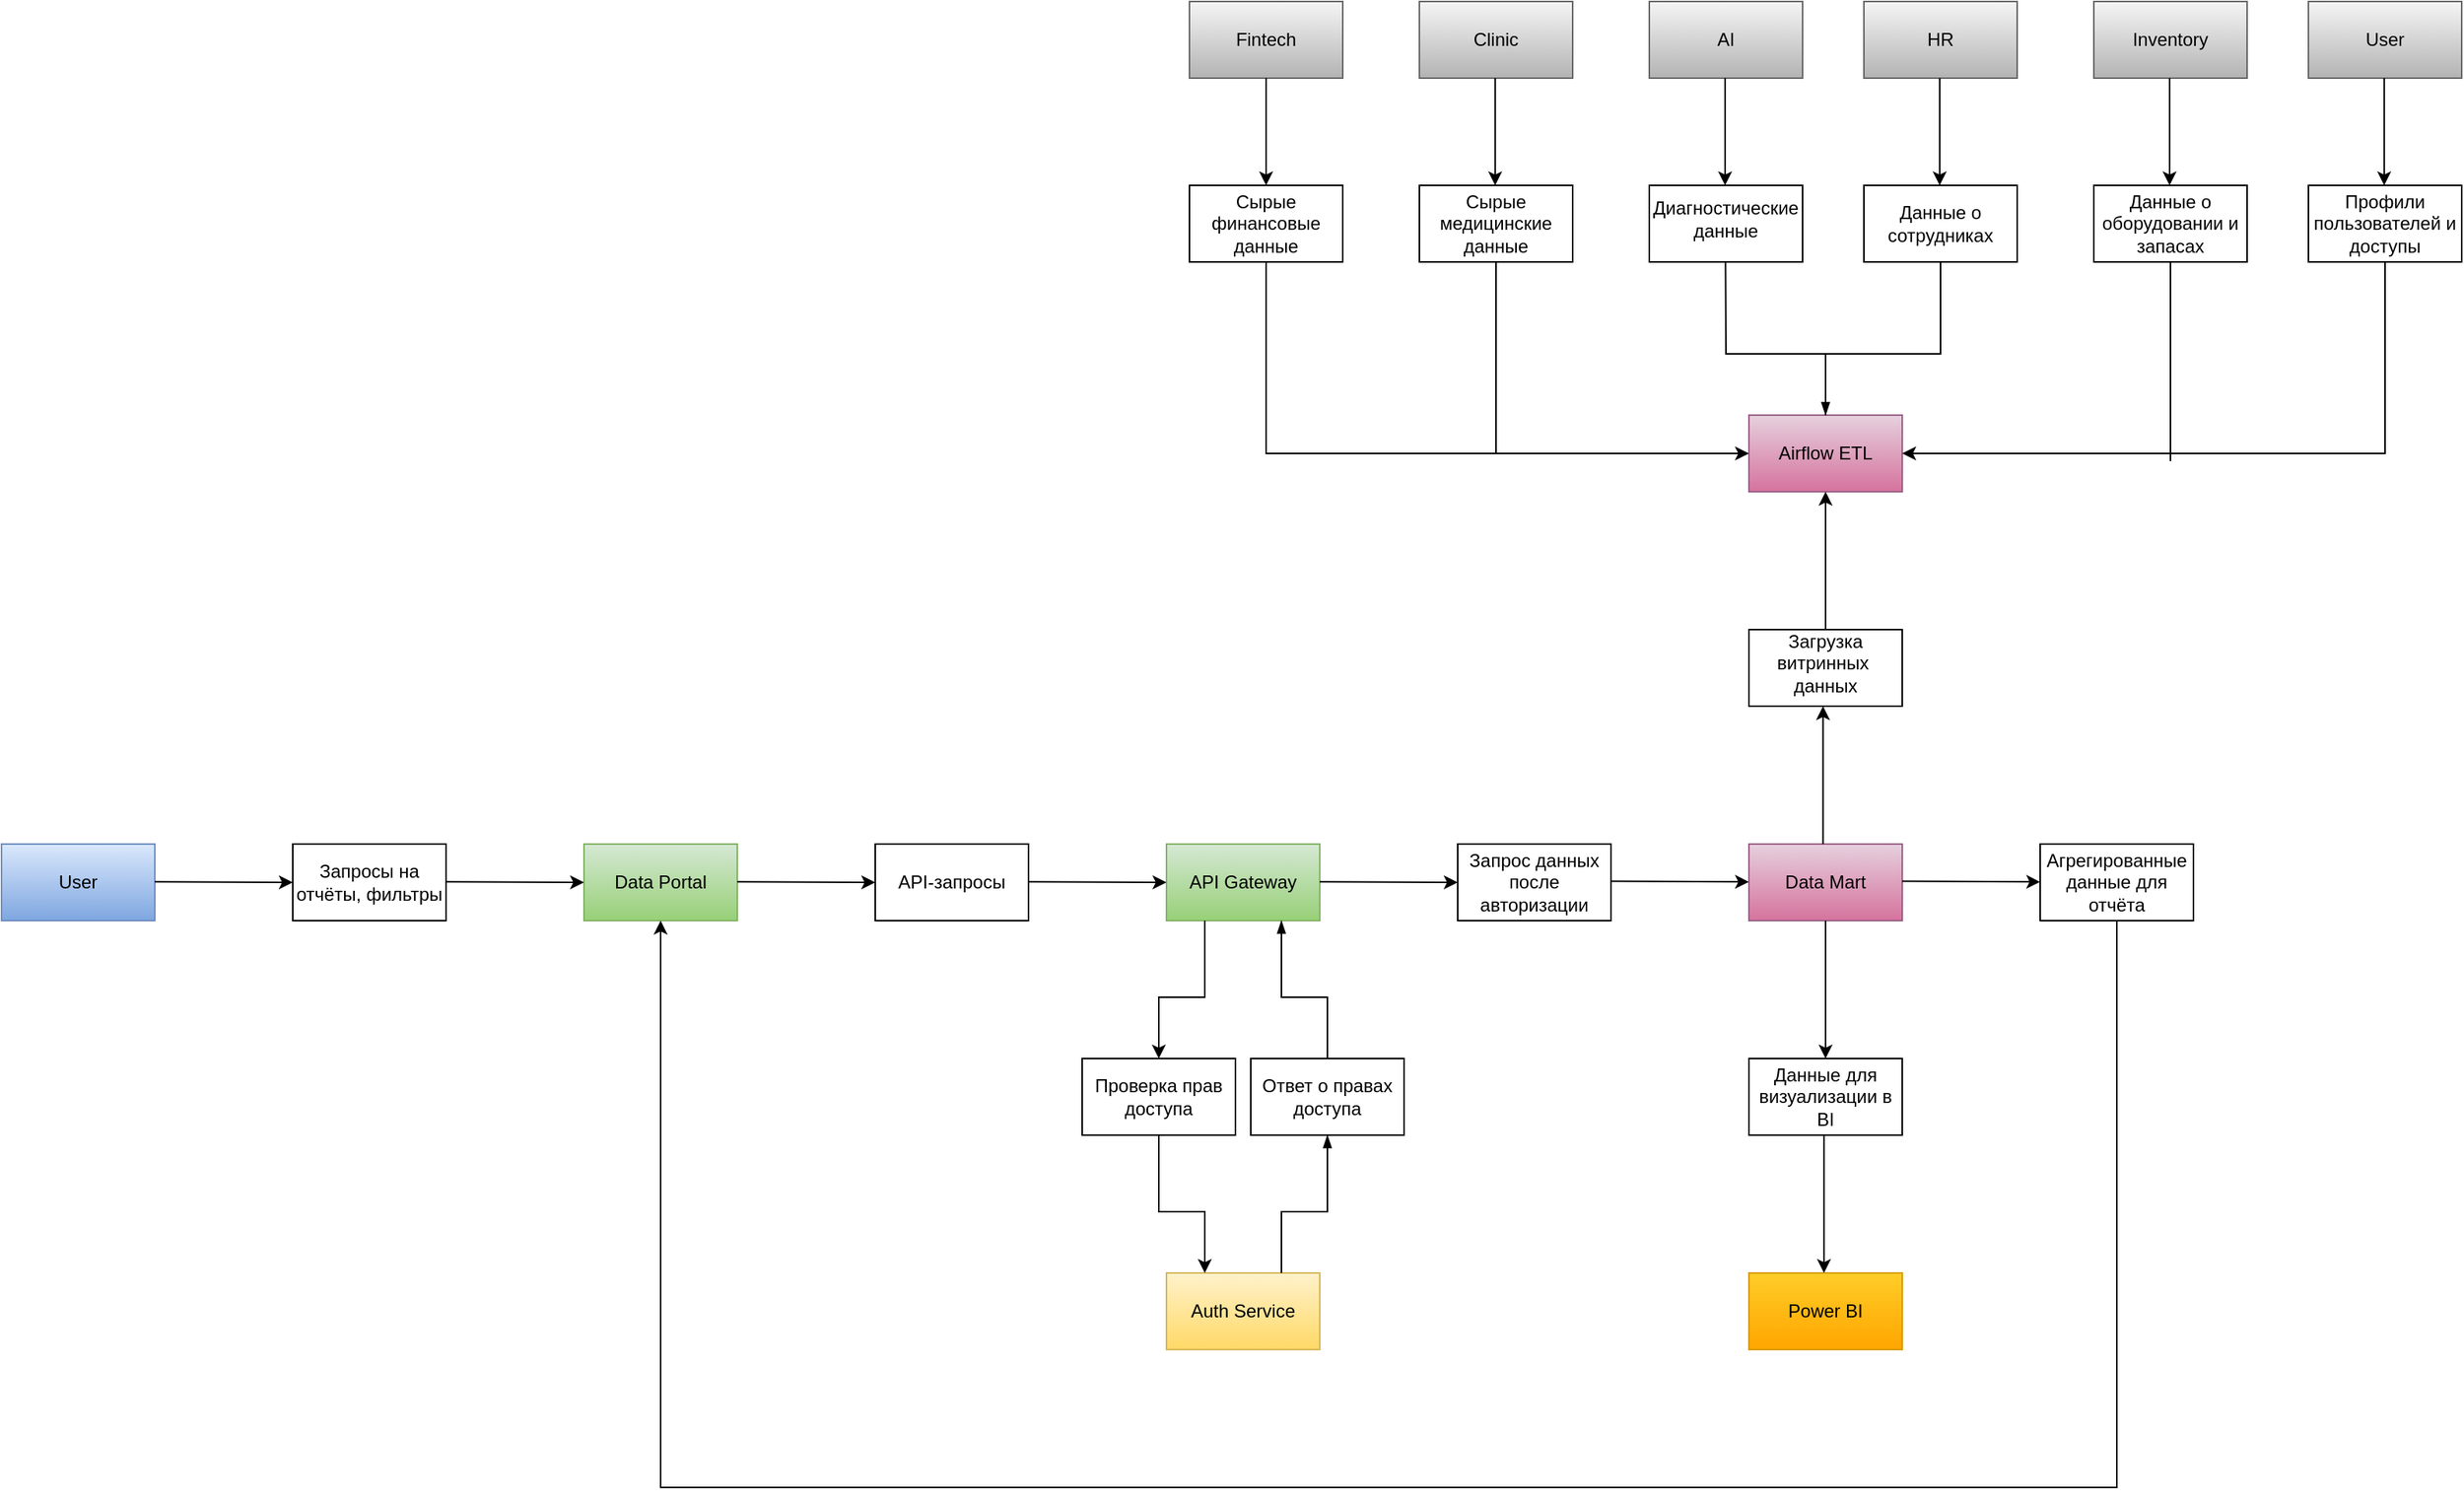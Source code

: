 <mxfile version="26.1.1">
  <diagram name="Page-1" id="fxIl6oR33fxB2Xth4Tn-">
    <mxGraphModel dx="2628" dy="854" grid="0" gridSize="10" guides="1" tooltips="1" connect="1" arrows="1" fold="1" page="0" pageScale="1" pageWidth="827" pageHeight="1169" math="0" shadow="0">
      <root>
        <mxCell id="0" />
        <mxCell id="1" parent="0" />
        <mxCell id="CmXEjCUjzRH9S9shecN2-2" value="User" style="html=1;dashed=0;whiteSpace=wrap;fillColor=#dae8fc;gradientColor=#7ea6e0;strokeColor=#6c8ebf;" vertex="1" parent="1">
          <mxGeometry x="50" y="1660" width="100" height="50" as="geometry" />
        </mxCell>
        <mxCell id="CmXEjCUjzRH9S9shecN2-3" value="Data Portal" style="html=1;dashed=0;whiteSpace=wrap;fillColor=#d5e8d4;gradientColor=#97d077;strokeColor=#82b366;" vertex="1" parent="1">
          <mxGeometry x="430" y="1660" width="100" height="50" as="geometry" />
        </mxCell>
        <mxCell id="CmXEjCUjzRH9S9shecN2-4" value="API Gateway" style="html=1;dashed=0;whiteSpace=wrap;fillColor=#d5e8d4;gradientColor=#97d077;strokeColor=#82b366;" vertex="1" parent="1">
          <mxGeometry x="810" y="1660" width="100" height="50" as="geometry" />
        </mxCell>
        <mxCell id="CmXEjCUjzRH9S9shecN2-5" value="Auth Service" style="html=1;dashed=0;whiteSpace=wrap;fillColor=#fff2cc;gradientColor=#ffd966;strokeColor=#d6b656;" vertex="1" parent="1">
          <mxGeometry x="810" y="1940" width="100" height="50" as="geometry" />
        </mxCell>
        <mxCell id="CmXEjCUjzRH9S9shecN2-6" value="Data Mart" style="html=1;dashed=0;whiteSpace=wrap;fillColor=#e6d0de;gradientColor=#d5739d;strokeColor=#996185;" vertex="1" parent="1">
          <mxGeometry x="1190" y="1660" width="100" height="50" as="geometry" />
        </mxCell>
        <mxCell id="CmXEjCUjzRH9S9shecN2-7" value="Power BI" style="html=1;dashed=0;whiteSpace=wrap;fillColor=#ffcd28;gradientColor=#ffa500;strokeColor=#d79b00;" vertex="1" parent="1">
          <mxGeometry x="1190" y="1940" width="100" height="50" as="geometry" />
        </mxCell>
        <mxCell id="CmXEjCUjzRH9S9shecN2-10" value="Airflow ETL" style="html=1;dashed=0;whiteSpace=wrap;fillColor=#e6d0de;gradientColor=#d5739d;strokeColor=#996185;" vertex="1" parent="1">
          <mxGeometry x="1190" y="1380" width="100" height="50" as="geometry" />
        </mxCell>
        <mxCell id="CmXEjCUjzRH9S9shecN2-11" value="Fintech" style="html=1;dashed=0;whiteSpace=wrap;fillColor=#f5f5f5;gradientColor=#b3b3b3;strokeColor=#666666;" vertex="1" parent="1">
          <mxGeometry x="825" y="1110" width="100" height="50" as="geometry" />
        </mxCell>
        <mxCell id="CmXEjCUjzRH9S9shecN2-12" value="Clinic" style="html=1;dashed=0;whiteSpace=wrap;fillColor=#f5f5f5;gradientColor=#b3b3b3;strokeColor=#666666;" vertex="1" parent="1">
          <mxGeometry x="975" y="1110" width="100" height="50" as="geometry" />
        </mxCell>
        <mxCell id="CmXEjCUjzRH9S9shecN2-13" value="AI" style="html=1;dashed=0;whiteSpace=wrap;fillColor=#f5f5f5;gradientColor=#b3b3b3;strokeColor=#666666;" vertex="1" parent="1">
          <mxGeometry x="1125" y="1110" width="100" height="50" as="geometry" />
        </mxCell>
        <mxCell id="CmXEjCUjzRH9S9shecN2-14" value="HR" style="html=1;dashed=0;whiteSpace=wrap;fillColor=#f5f5f5;gradientColor=#b3b3b3;strokeColor=#666666;" vertex="1" parent="1">
          <mxGeometry x="1265" y="1110" width="100" height="50" as="geometry" />
        </mxCell>
        <mxCell id="CmXEjCUjzRH9S9shecN2-15" value="Inventory" style="html=1;dashed=0;whiteSpace=wrap;fillColor=#f5f5f5;gradientColor=#b3b3b3;strokeColor=#666666;" vertex="1" parent="1">
          <mxGeometry x="1415" y="1110" width="100" height="50" as="geometry" />
        </mxCell>
        <mxCell id="CmXEjCUjzRH9S9shecN2-16" value="User" style="html=1;dashed=0;whiteSpace=wrap;fillColor=#f5f5f5;gradientColor=#b3b3b3;strokeColor=#666666;" vertex="1" parent="1">
          <mxGeometry x="1555" y="1110" width="100" height="50" as="geometry" />
        </mxCell>
        <mxCell id="CmXEjCUjzRH9S9shecN2-18" value="Запросы на отчёты, фильтры" style="html=1;dashed=0;whiteSpace=wrap;" vertex="1" parent="1">
          <mxGeometry x="240" y="1660" width="100" height="50" as="geometry" />
        </mxCell>
        <mxCell id="CmXEjCUjzRH9S9shecN2-19" value="API-запросы" style="html=1;dashed=0;whiteSpace=wrap;" vertex="1" parent="1">
          <mxGeometry x="620" y="1660" width="100" height="50" as="geometry" />
        </mxCell>
        <mxCell id="CmXEjCUjzRH9S9shecN2-23" value="Запрос данных после авторизации" style="html=1;dashed=0;whiteSpace=wrap;" vertex="1" parent="1">
          <mxGeometry x="1000" y="1660" width="100" height="50" as="geometry" />
        </mxCell>
        <mxCell id="CmXEjCUjzRH9S9shecN2-24" value="Агрегированные данные для отчёта" style="html=1;dashed=0;whiteSpace=wrap;" vertex="1" parent="1">
          <mxGeometry x="1380" y="1660" width="100" height="50" as="geometry" />
        </mxCell>
        <mxCell id="CmXEjCUjzRH9S9shecN2-25" value="Данные для визуализации в BI" style="html=1;dashed=0;whiteSpace=wrap;" vertex="1" parent="1">
          <mxGeometry x="1190" y="1800" width="100" height="50" as="geometry" />
        </mxCell>
        <mxCell id="CmXEjCUjzRH9S9shecN2-26" value="&lt;table&gt;&lt;tbody&gt;&lt;tr&gt;&lt;td data-end=&quot;1307&quot; data-start=&quot;1263&quot; class=&quot;max-w-[calc(var(--thread-content-max-width)*2/3)]&quot;&gt;Загрузка витринных&amp;nbsp;&lt;br&gt;данных&lt;/td&gt;&lt;/tr&gt;&lt;/tbody&gt;&lt;/table&gt;&lt;table&gt;&lt;tbody&gt;&lt;tr&gt;&lt;td class=&quot;max-w-[calc(var(--thread-content-max-width)*2/3)]&quot;&gt;&lt;/td&gt;&lt;/tr&gt;&lt;/tbody&gt;&lt;/table&gt;" style="html=1;dashed=0;whiteSpace=wrap;" vertex="1" parent="1">
          <mxGeometry x="1190" y="1520" width="100" height="50" as="geometry" />
        </mxCell>
        <mxCell id="CmXEjCUjzRH9S9shecN2-28" value="Проверка прав доступа" style="html=1;dashed=0;whiteSpace=wrap;" vertex="1" parent="1">
          <mxGeometry x="755" y="1800" width="100" height="50" as="geometry" />
        </mxCell>
        <mxCell id="CmXEjCUjzRH9S9shecN2-29" value="Ответ о правах доступа" style="html=1;dashed=0;whiteSpace=wrap;" vertex="1" parent="1">
          <mxGeometry x="865" y="1800" width="100" height="50" as="geometry" />
        </mxCell>
        <mxCell id="CmXEjCUjzRH9S9shecN2-34" value="" style="endArrow=classic;html=1;rounded=0;" edge="1" parent="1">
          <mxGeometry width="50" height="50" relative="1" as="geometry">
            <mxPoint x="150" y="1684.58" as="sourcePoint" />
            <mxPoint x="240" y="1685" as="targetPoint" />
          </mxGeometry>
        </mxCell>
        <mxCell id="CmXEjCUjzRH9S9shecN2-35" value="" style="endArrow=classic;html=1;rounded=0;" edge="1" parent="1">
          <mxGeometry width="50" height="50" relative="1" as="geometry">
            <mxPoint x="340" y="1684.58" as="sourcePoint" />
            <mxPoint x="430" y="1685" as="targetPoint" />
          </mxGeometry>
        </mxCell>
        <mxCell id="CmXEjCUjzRH9S9shecN2-36" value="" style="endArrow=classic;html=1;rounded=0;" edge="1" parent="1">
          <mxGeometry width="50" height="50" relative="1" as="geometry">
            <mxPoint x="530" y="1684.58" as="sourcePoint" />
            <mxPoint x="620" y="1685" as="targetPoint" />
          </mxGeometry>
        </mxCell>
        <mxCell id="CmXEjCUjzRH9S9shecN2-37" value="" style="endArrow=classic;html=1;rounded=0;" edge="1" parent="1">
          <mxGeometry width="50" height="50" relative="1" as="geometry">
            <mxPoint x="720" y="1684.58" as="sourcePoint" />
            <mxPoint x="810" y="1685" as="targetPoint" />
          </mxGeometry>
        </mxCell>
        <mxCell id="CmXEjCUjzRH9S9shecN2-38" value="" style="endArrow=classic;html=1;rounded=0;" edge="1" parent="1">
          <mxGeometry width="50" height="50" relative="1" as="geometry">
            <mxPoint x="910" y="1684.58" as="sourcePoint" />
            <mxPoint x="1000" y="1685" as="targetPoint" />
          </mxGeometry>
        </mxCell>
        <mxCell id="CmXEjCUjzRH9S9shecN2-39" value="" style="endArrow=classic;html=1;rounded=0;exitX=0.25;exitY=1;exitDx=0;exitDy=0;entryX=0.5;entryY=0;entryDx=0;entryDy=0;" edge="1" parent="1" source="CmXEjCUjzRH9S9shecN2-4" target="CmXEjCUjzRH9S9shecN2-28">
          <mxGeometry width="50" height="50" relative="1" as="geometry">
            <mxPoint x="850" y="1730" as="sourcePoint" />
            <mxPoint x="940" y="1730.42" as="targetPoint" />
            <Array as="points">
              <mxPoint x="835" y="1760" />
              <mxPoint x="805" y="1760" />
            </Array>
          </mxGeometry>
        </mxCell>
        <mxCell id="CmXEjCUjzRH9S9shecN2-40" value="" style="endArrow=none;html=1;rounded=0;entryX=0.5;entryY=0;entryDx=0;entryDy=0;exitX=0.75;exitY=1;exitDx=0;exitDy=0;startFill=1;startArrow=blockThin;" edge="1" parent="1" source="CmXEjCUjzRH9S9shecN2-4" target="CmXEjCUjzRH9S9shecN2-29">
          <mxGeometry width="50" height="50" relative="1" as="geometry">
            <mxPoint x="870" y="1720" as="sourcePoint" />
            <mxPoint x="815" y="1810" as="targetPoint" />
            <Array as="points">
              <mxPoint x="885" y="1760" />
              <mxPoint x="915" y="1760" />
            </Array>
          </mxGeometry>
        </mxCell>
        <mxCell id="CmXEjCUjzRH9S9shecN2-41" value="" style="endArrow=classic;html=1;rounded=0;exitX=0.5;exitY=1;exitDx=0;exitDy=0;entryX=0.25;entryY=0;entryDx=0;entryDy=0;" edge="1" parent="1" target="CmXEjCUjzRH9S9shecN2-5">
          <mxGeometry width="50" height="50" relative="1" as="geometry">
            <mxPoint x="805" y="1850" as="sourcePoint" />
            <mxPoint x="750" y="1940" as="targetPoint" />
            <Array as="points">
              <mxPoint x="805" y="1900" />
              <mxPoint x="835" y="1900" />
            </Array>
          </mxGeometry>
        </mxCell>
        <mxCell id="CmXEjCUjzRH9S9shecN2-42" value="" style="endArrow=none;html=1;rounded=0;entryX=0.75;entryY=0;entryDx=0;entryDy=0;exitX=0.5;exitY=1;exitDx=0;exitDy=0;startFill=1;startArrow=blockThin;" edge="1" parent="1" source="CmXEjCUjzRH9S9shecN2-29" target="CmXEjCUjzRH9S9shecN2-5">
          <mxGeometry width="50" height="50" relative="1" as="geometry">
            <mxPoint x="920" y="1850" as="sourcePoint" />
            <mxPoint x="975" y="1940" as="targetPoint" />
            <Array as="points">
              <mxPoint x="915" y="1900" />
              <mxPoint x="885" y="1900" />
            </Array>
          </mxGeometry>
        </mxCell>
        <mxCell id="CmXEjCUjzRH9S9shecN2-43" value="" style="endArrow=classic;html=1;rounded=0;" edge="1" parent="1">
          <mxGeometry width="50" height="50" relative="1" as="geometry">
            <mxPoint x="1100" y="1684.29" as="sourcePoint" />
            <mxPoint x="1190" y="1684.71" as="targetPoint" />
          </mxGeometry>
        </mxCell>
        <mxCell id="CmXEjCUjzRH9S9shecN2-44" value="" style="endArrow=classic;html=1;rounded=0;" edge="1" parent="1">
          <mxGeometry width="50" height="50" relative="1" as="geometry">
            <mxPoint x="1290" y="1684.29" as="sourcePoint" />
            <mxPoint x="1380" y="1684.71" as="targetPoint" />
          </mxGeometry>
        </mxCell>
        <mxCell id="CmXEjCUjzRH9S9shecN2-45" value="" style="endArrow=classic;html=1;rounded=0;entryX=0.5;entryY=0;entryDx=0;entryDy=0;exitX=0.5;exitY=1;exitDx=0;exitDy=0;" edge="1" parent="1" source="CmXEjCUjzRH9S9shecN2-6" target="CmXEjCUjzRH9S9shecN2-25">
          <mxGeometry width="50" height="50" relative="1" as="geometry">
            <mxPoint x="1260" y="1660" as="sourcePoint" />
            <mxPoint x="1310" y="1610" as="targetPoint" />
          </mxGeometry>
        </mxCell>
        <mxCell id="CmXEjCUjzRH9S9shecN2-46" value="" style="endArrow=classic;html=1;rounded=0;entryX=0.5;entryY=0;entryDx=0;entryDy=0;exitX=0.5;exitY=1;exitDx=0;exitDy=0;" edge="1" parent="1">
          <mxGeometry width="50" height="50" relative="1" as="geometry">
            <mxPoint x="1238.95" y="1850" as="sourcePoint" />
            <mxPoint x="1238.95" y="1940" as="targetPoint" />
          </mxGeometry>
        </mxCell>
        <mxCell id="CmXEjCUjzRH9S9shecN2-47" value="" style="endArrow=classic;html=1;rounded=0;entryX=0.5;entryY=0;entryDx=0;entryDy=0;exitX=0.5;exitY=1;exitDx=0;exitDy=0;" edge="1" parent="1">
          <mxGeometry width="50" height="50" relative="1" as="geometry">
            <mxPoint x="1238.33" y="1660" as="sourcePoint" />
            <mxPoint x="1238.33" y="1570" as="targetPoint" />
          </mxGeometry>
        </mxCell>
        <mxCell id="CmXEjCUjzRH9S9shecN2-48" value="" style="endArrow=classic;html=1;rounded=0;entryX=0.5;entryY=0;entryDx=0;entryDy=0;exitX=0.5;exitY=1;exitDx=0;exitDy=0;" edge="1" parent="1">
          <mxGeometry width="50" height="50" relative="1" as="geometry">
            <mxPoint x="1240" y="1520" as="sourcePoint" />
            <mxPoint x="1240" y="1430" as="targetPoint" />
          </mxGeometry>
        </mxCell>
        <mxCell id="CmXEjCUjzRH9S9shecN2-49" value="Сырые финансовые данные" style="html=1;dashed=0;whiteSpace=wrap;" vertex="1" parent="1">
          <mxGeometry x="825" y="1230" width="100" height="50" as="geometry" />
        </mxCell>
        <mxCell id="CmXEjCUjzRH9S9shecN2-50" value="Сырые медицинские данные" style="html=1;dashed=0;whiteSpace=wrap;" vertex="1" parent="1">
          <mxGeometry x="975" y="1230" width="100" height="50" as="geometry" />
        </mxCell>
        <mxCell id="CmXEjCUjzRH9S9shecN2-51" value="&lt;table&gt;&lt;tbody&gt;&lt;tr&gt;&lt;td data-end=&quot;2622&quot; data-start=&quot;2576&quot; class=&quot;max-w-[calc(var(--thread-content-max-width)*2/3)]&quot;&gt;Диагностические данные&lt;/td&gt;&lt;/tr&gt;&lt;/tbody&gt;&lt;/table&gt;&lt;table&gt;&lt;tbody&gt;&lt;tr&gt;&lt;td class=&quot;max-w-[calc(var(--thread-content-max-width)*2/3)]&quot;&gt;&lt;/td&gt;&lt;/tr&gt;&lt;/tbody&gt;&lt;/table&gt;" style="html=1;dashed=0;whiteSpace=wrap;" vertex="1" parent="1">
          <mxGeometry x="1125" y="1230" width="100" height="50" as="geometry" />
        </mxCell>
        <mxCell id="CmXEjCUjzRH9S9shecN2-52" value="&lt;table&gt;&lt;tbody&gt;&lt;tr&gt;&lt;td data-end=&quot;2622&quot; data-start=&quot;2576&quot; class=&quot;max-w-[calc(var(--thread-content-max-width)*2/3)]&quot;&gt;Данные о сотрудниках&lt;table&gt;&lt;tbody&gt;&lt;tr&gt;&lt;/tr&gt;&lt;/tbody&gt;&lt;/table&gt;&lt;/td&gt;&lt;/tr&gt;&lt;/tbody&gt;&lt;/table&gt;" style="html=1;dashed=0;whiteSpace=wrap;" vertex="1" parent="1">
          <mxGeometry x="1265" y="1230" width="100" height="50" as="geometry" />
        </mxCell>
        <mxCell id="CmXEjCUjzRH9S9shecN2-53" value="&lt;table&gt;&lt;tbody&gt;&lt;tr&gt;&lt;td data-end=&quot;2622&quot; data-start=&quot;2576&quot; class=&quot;max-w-[calc(var(--thread-content-max-width)*2/3)]&quot;&gt;Данные о оборудовании и запасах&lt;table&gt;&lt;tbody&gt;&lt;tr&gt;&lt;/tr&gt;&lt;/tbody&gt;&lt;/table&gt;&lt;/td&gt;&lt;/tr&gt;&lt;/tbody&gt;&lt;/table&gt;" style="html=1;dashed=0;whiteSpace=wrap;" vertex="1" parent="1">
          <mxGeometry x="1415" y="1230" width="100" height="50" as="geometry" />
        </mxCell>
        <mxCell id="CmXEjCUjzRH9S9shecN2-54" value="Профили пользователей и доступы" style="html=1;dashed=0;whiteSpace=wrap;" vertex="1" parent="1">
          <mxGeometry x="1555" y="1230" width="100" height="50" as="geometry" />
        </mxCell>
        <mxCell id="CmXEjCUjzRH9S9shecN2-55" value="" style="endArrow=classic;html=1;rounded=0;exitX=0.5;exitY=1;exitDx=0;exitDy=0;" edge="1" parent="1" source="CmXEjCUjzRH9S9shecN2-11" target="CmXEjCUjzRH9S9shecN2-49">
          <mxGeometry width="50" height="50" relative="1" as="geometry">
            <mxPoint x="1120" y="1430" as="sourcePoint" />
            <mxPoint x="1170" y="1380" as="targetPoint" />
          </mxGeometry>
        </mxCell>
        <mxCell id="CmXEjCUjzRH9S9shecN2-56" value="" style="endArrow=classic;html=1;rounded=0;exitX=0.5;exitY=1;exitDx=0;exitDy=0;" edge="1" parent="1">
          <mxGeometry width="50" height="50" relative="1" as="geometry">
            <mxPoint x="1024.44" y="1160" as="sourcePoint" />
            <mxPoint x="1024.44" y="1230" as="targetPoint" />
          </mxGeometry>
        </mxCell>
        <mxCell id="CmXEjCUjzRH9S9shecN2-57" value="" style="endArrow=classic;html=1;rounded=0;exitX=0.5;exitY=1;exitDx=0;exitDy=0;" edge="1" parent="1">
          <mxGeometry width="50" height="50" relative="1" as="geometry">
            <mxPoint x="1174.44" y="1160" as="sourcePoint" />
            <mxPoint x="1174.44" y="1230" as="targetPoint" />
          </mxGeometry>
        </mxCell>
        <mxCell id="CmXEjCUjzRH9S9shecN2-58" value="" style="endArrow=classic;html=1;rounded=0;exitX=0.5;exitY=1;exitDx=0;exitDy=0;" edge="1" parent="1">
          <mxGeometry width="50" height="50" relative="1" as="geometry">
            <mxPoint x="1314.44" y="1160" as="sourcePoint" />
            <mxPoint x="1314.44" y="1230" as="targetPoint" />
          </mxGeometry>
        </mxCell>
        <mxCell id="CmXEjCUjzRH9S9shecN2-59" value="" style="endArrow=classic;html=1;rounded=0;exitX=0.5;exitY=1;exitDx=0;exitDy=0;" edge="1" parent="1">
          <mxGeometry width="50" height="50" relative="1" as="geometry">
            <mxPoint x="1464.44" y="1160" as="sourcePoint" />
            <mxPoint x="1464.44" y="1230" as="targetPoint" />
          </mxGeometry>
        </mxCell>
        <mxCell id="CmXEjCUjzRH9S9shecN2-60" value="" style="endArrow=classic;html=1;rounded=0;exitX=0.5;exitY=1;exitDx=0;exitDy=0;" edge="1" parent="1">
          <mxGeometry width="50" height="50" relative="1" as="geometry">
            <mxPoint x="1604.44" y="1160" as="sourcePoint" />
            <mxPoint x="1604.44" y="1230" as="targetPoint" />
          </mxGeometry>
        </mxCell>
        <mxCell id="CmXEjCUjzRH9S9shecN2-61" value="" style="endArrow=classic;html=1;rounded=0;exitX=0.5;exitY=1;exitDx=0;exitDy=0;entryX=0;entryY=0.5;entryDx=0;entryDy=0;" edge="1" parent="1" source="CmXEjCUjzRH9S9shecN2-49" target="CmXEjCUjzRH9S9shecN2-10">
          <mxGeometry width="50" height="50" relative="1" as="geometry">
            <mxPoint x="1239.44" y="1310" as="sourcePoint" />
            <mxPoint x="1239.44" y="1380" as="targetPoint" />
            <Array as="points">
              <mxPoint x="875" y="1405" />
            </Array>
          </mxGeometry>
        </mxCell>
        <mxCell id="CmXEjCUjzRH9S9shecN2-62" value="" style="endArrow=none;html=1;rounded=0;exitX=0.5;exitY=1;exitDx=0;exitDy=0;startFill=0;" edge="1" parent="1" source="CmXEjCUjzRH9S9shecN2-50">
          <mxGeometry width="50" height="50" relative="1" as="geometry">
            <mxPoint x="885" y="1290" as="sourcePoint" />
            <mxPoint x="1025" y="1405" as="targetPoint" />
            <Array as="points">
              <mxPoint x="1025" y="1405" />
            </Array>
          </mxGeometry>
        </mxCell>
        <mxCell id="CmXEjCUjzRH9S9shecN2-63" value="" style="endArrow=classic;html=1;rounded=0;exitX=0.5;exitY=1;exitDx=0;exitDy=0;entryX=1;entryY=0.5;entryDx=0;entryDy=0;" edge="1" parent="1" source="CmXEjCUjzRH9S9shecN2-54" target="CmXEjCUjzRH9S9shecN2-10">
          <mxGeometry width="50" height="50" relative="1" as="geometry">
            <mxPoint x="1600" y="1280" as="sourcePoint" />
            <mxPoint x="1815" y="1380" as="targetPoint" />
            <Array as="points">
              <mxPoint x="1605" y="1405" />
            </Array>
          </mxGeometry>
        </mxCell>
        <mxCell id="CmXEjCUjzRH9S9shecN2-65" value="" style="endArrow=none;html=1;rounded=0;exitX=0.5;exitY=1;exitDx=0;exitDy=0;" edge="1" parent="1" source="CmXEjCUjzRH9S9shecN2-52">
          <mxGeometry width="50" height="50" relative="1" as="geometry">
            <mxPoint x="1290" y="1250" as="sourcePoint" />
            <mxPoint x="1240" y="1380" as="targetPoint" />
            <Array as="points">
              <mxPoint x="1315" y="1340" />
              <mxPoint x="1240" y="1340" />
            </Array>
          </mxGeometry>
        </mxCell>
        <mxCell id="CmXEjCUjzRH9S9shecN2-66" value="" style="endArrow=blockThin;html=1;rounded=0;exitX=0.5;exitY=1;exitDx=0;exitDy=0;entryX=0.5;entryY=0;entryDx=0;entryDy=0;endFill=1;" edge="1" parent="1" target="CmXEjCUjzRH9S9shecN2-10">
          <mxGeometry width="50" height="50" relative="1" as="geometry">
            <mxPoint x="1174.71" y="1280" as="sourcePoint" />
            <mxPoint x="1174.71" y="1350" as="targetPoint" />
            <Array as="points">
              <mxPoint x="1175" y="1340" />
              <mxPoint x="1240" y="1340" />
            </Array>
          </mxGeometry>
        </mxCell>
        <mxCell id="CmXEjCUjzRH9S9shecN2-68" value="" style="endArrow=none;html=1;rounded=0;entryX=0.5;entryY=1;entryDx=0;entryDy=0;" edge="1" parent="1" target="CmXEjCUjzRH9S9shecN2-53">
          <mxGeometry width="50" height="50" relative="1" as="geometry">
            <mxPoint x="1465" y="1410" as="sourcePoint" />
            <mxPoint x="1430" y="1380" as="targetPoint" />
          </mxGeometry>
        </mxCell>
        <mxCell id="CmXEjCUjzRH9S9shecN2-69" value="" style="endArrow=classic;html=1;rounded=0;entryX=0.5;entryY=1;entryDx=0;entryDy=0;exitX=0.5;exitY=1;exitDx=0;exitDy=0;" edge="1" parent="1" source="CmXEjCUjzRH9S9shecN2-24" target="CmXEjCUjzRH9S9shecN2-3">
          <mxGeometry width="50" height="50" relative="1" as="geometry">
            <mxPoint x="720" y="1781" as="sourcePoint" />
            <mxPoint x="770" y="1731" as="targetPoint" />
            <Array as="points">
              <mxPoint x="1430" y="2080" />
              <mxPoint x="962" y="2080" />
              <mxPoint x="480" y="2080" />
            </Array>
          </mxGeometry>
        </mxCell>
      </root>
    </mxGraphModel>
  </diagram>
</mxfile>
